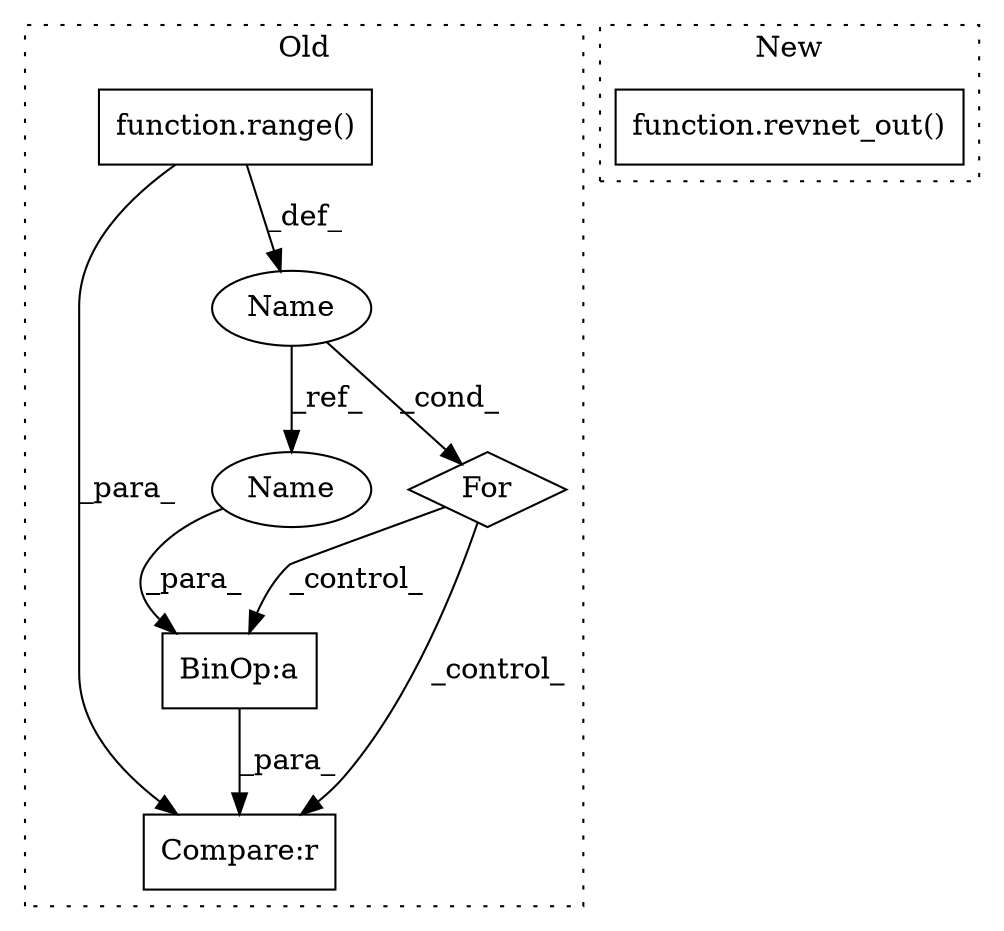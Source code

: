 digraph G {
subgraph cluster0 {
1 [label="function.range()" a="75" s="11027,11048" l="6,1" shape="box"];
3 [label="BinOp:a" a="82" s="11099" l="3" shape="box"];
4 [label="For" a="107" s="11018,11049" l="4,10" shape="diamond"];
5 [label="Compare:r" a="40" s="11097" l="26" shape="box"];
6 [label="Name" a="87" s="11022" l="1" shape="ellipse"];
7 [label="Name" a="87" s="11098" l="1" shape="ellipse"];
label = "Old";
style="dotted";
}
subgraph cluster1 {
2 [label="function.revnet_out()" a="75" s="11153,11174" l="11,1" shape="box"];
label = "New";
style="dotted";
}
1 -> 5 [label="_para_"];
1 -> 6 [label="_def_"];
3 -> 5 [label="_para_"];
4 -> 3 [label="_control_"];
4 -> 5 [label="_control_"];
6 -> 7 [label="_ref_"];
6 -> 4 [label="_cond_"];
7 -> 3 [label="_para_"];
}